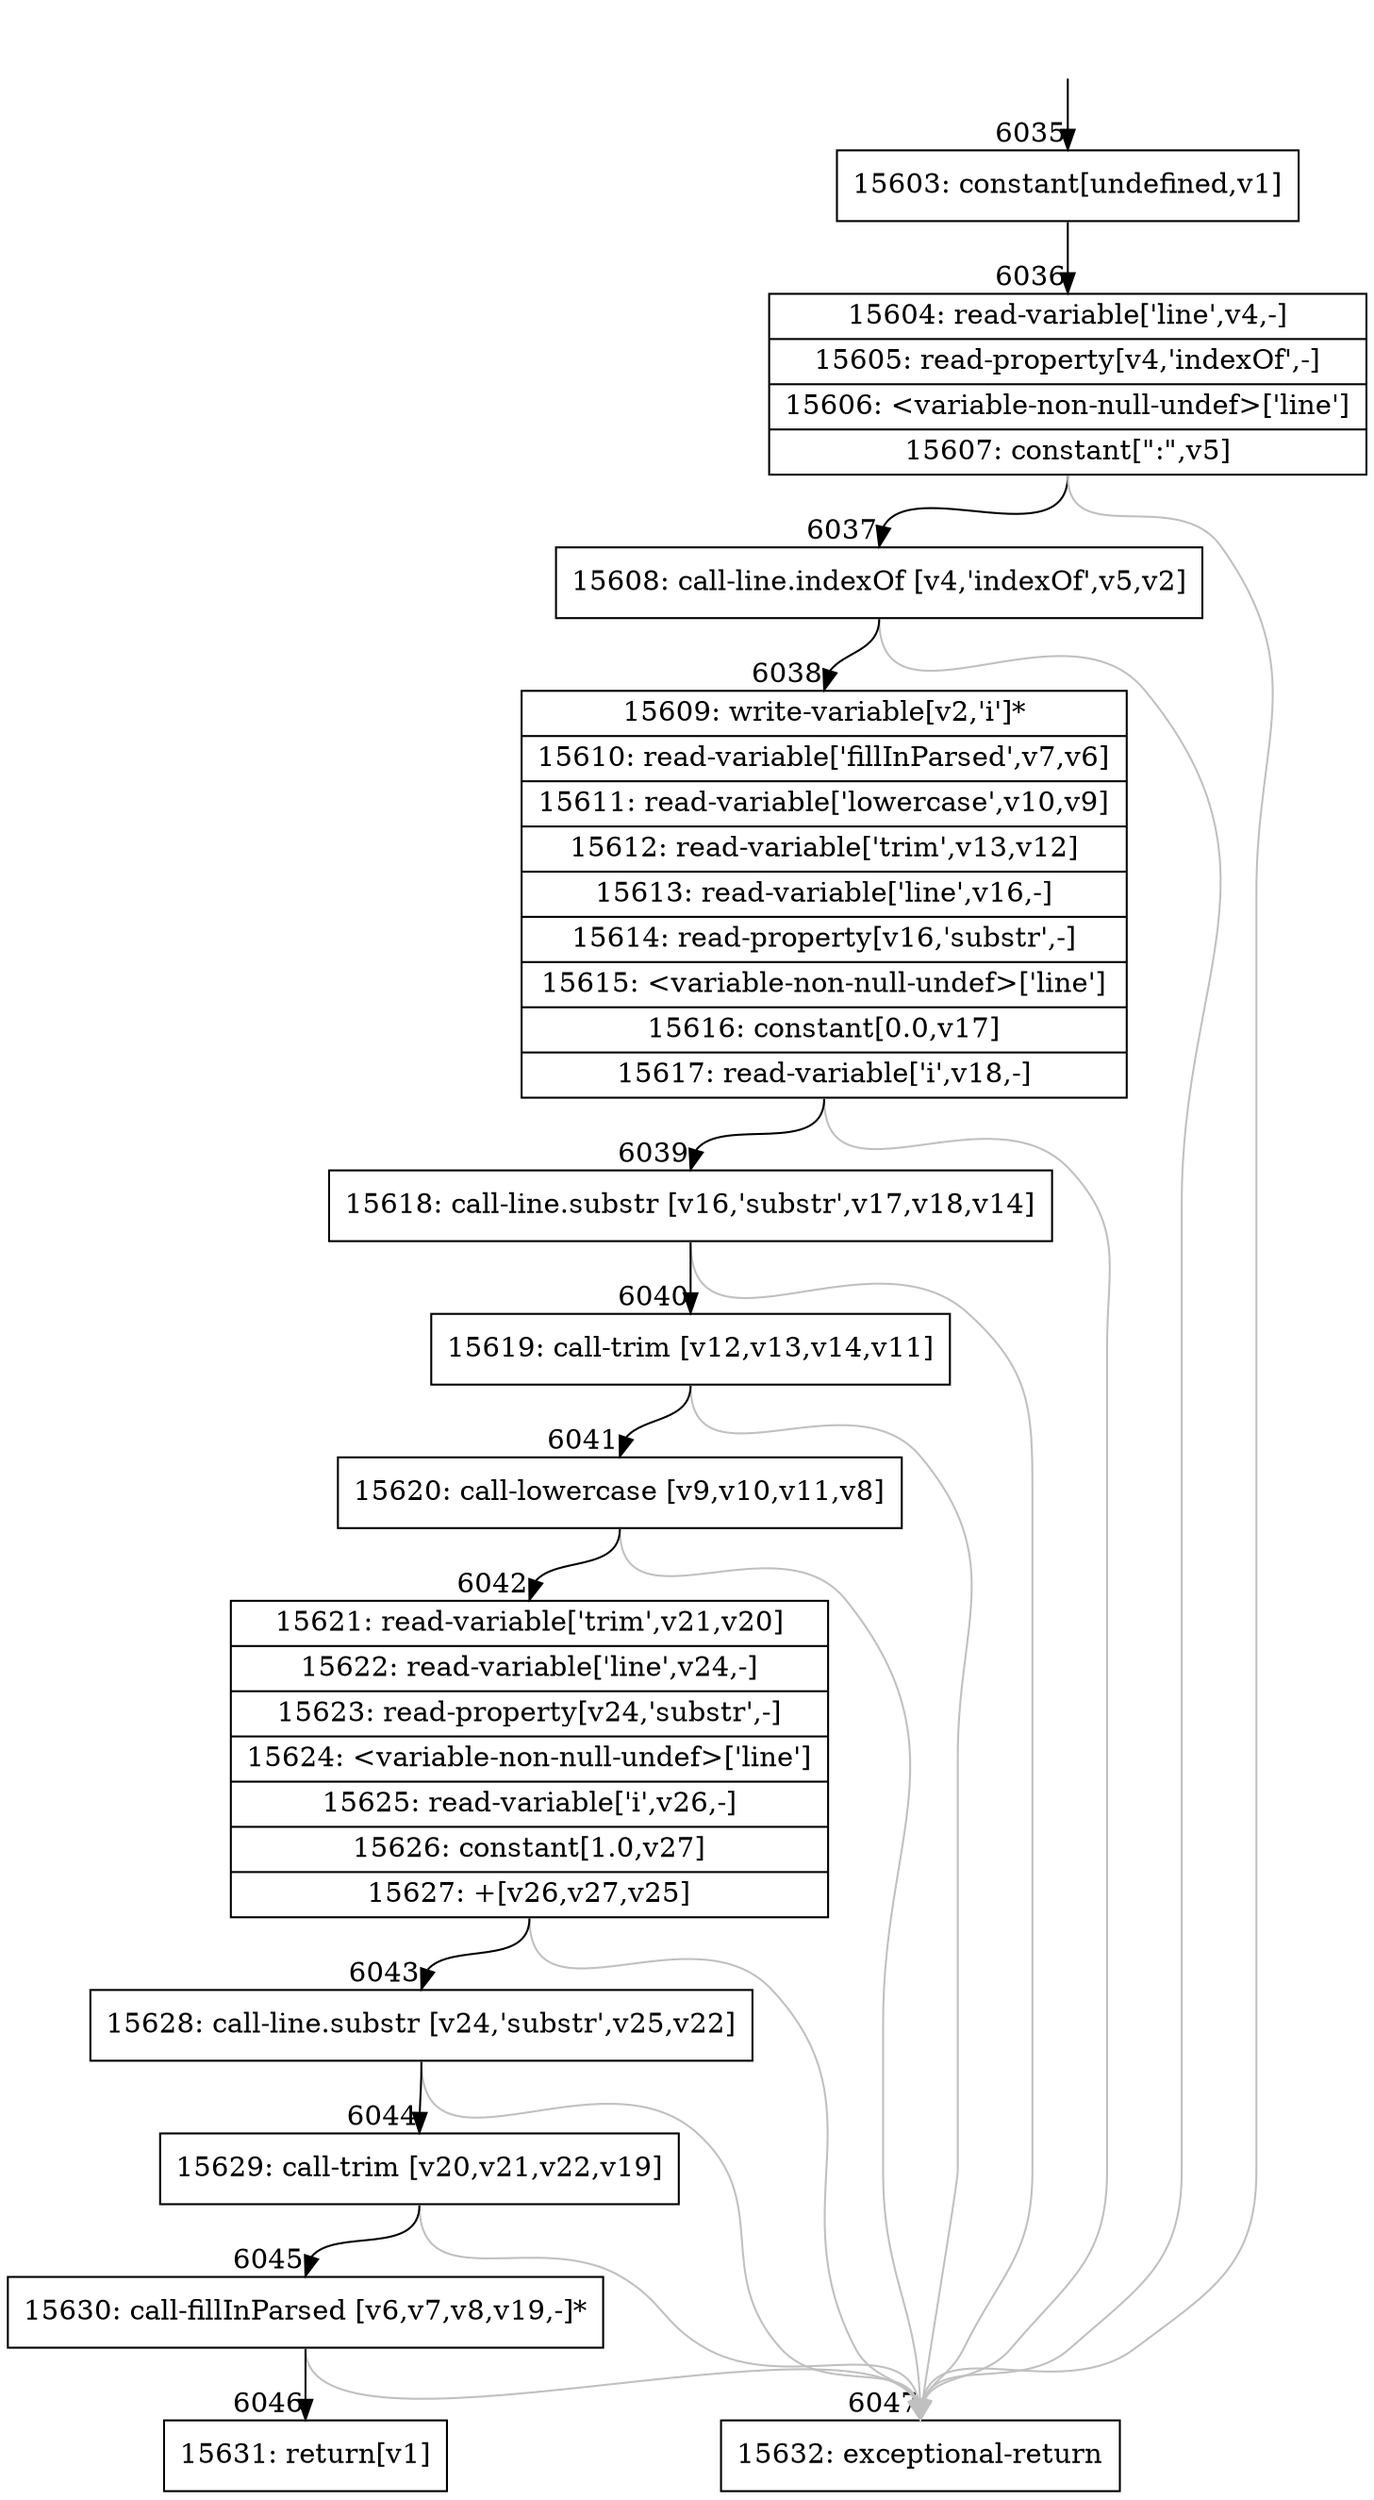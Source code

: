 digraph {
rankdir="TD"
BB_entry449[shape=none,label=""];
BB_entry449 -> BB6035 [tailport=s, headport=n, headlabel="    6035"]
BB6035 [shape=record label="{15603: constant[undefined,v1]}" ] 
BB6035 -> BB6036 [tailport=s, headport=n, headlabel="      6036"]
BB6036 [shape=record label="{15604: read-variable['line',v4,-]|15605: read-property[v4,'indexOf',-]|15606: \<variable-non-null-undef\>['line']|15607: constant[\":\",v5]}" ] 
BB6036 -> BB6037 [tailport=s, headport=n, headlabel="      6037"]
BB6036 -> BB6047 [tailport=s, headport=n, color=gray, headlabel="      6047"]
BB6037 [shape=record label="{15608: call-line.indexOf [v4,'indexOf',v5,v2]}" ] 
BB6037 -> BB6038 [tailport=s, headport=n, headlabel="      6038"]
BB6037 -> BB6047 [tailport=s, headport=n, color=gray]
BB6038 [shape=record label="{15609: write-variable[v2,'i']*|15610: read-variable['fillInParsed',v7,v6]|15611: read-variable['lowercase',v10,v9]|15612: read-variable['trim',v13,v12]|15613: read-variable['line',v16,-]|15614: read-property[v16,'substr',-]|15615: \<variable-non-null-undef\>['line']|15616: constant[0.0,v17]|15617: read-variable['i',v18,-]}" ] 
BB6038 -> BB6039 [tailport=s, headport=n, headlabel="      6039"]
BB6038 -> BB6047 [tailport=s, headport=n, color=gray]
BB6039 [shape=record label="{15618: call-line.substr [v16,'substr',v17,v18,v14]}" ] 
BB6039 -> BB6040 [tailport=s, headport=n, headlabel="      6040"]
BB6039 -> BB6047 [tailport=s, headport=n, color=gray]
BB6040 [shape=record label="{15619: call-trim [v12,v13,v14,v11]}" ] 
BB6040 -> BB6041 [tailport=s, headport=n, headlabel="      6041"]
BB6040 -> BB6047 [tailport=s, headport=n, color=gray]
BB6041 [shape=record label="{15620: call-lowercase [v9,v10,v11,v8]}" ] 
BB6041 -> BB6042 [tailport=s, headport=n, headlabel="      6042"]
BB6041 -> BB6047 [tailport=s, headport=n, color=gray]
BB6042 [shape=record label="{15621: read-variable['trim',v21,v20]|15622: read-variable['line',v24,-]|15623: read-property[v24,'substr',-]|15624: \<variable-non-null-undef\>['line']|15625: read-variable['i',v26,-]|15626: constant[1.0,v27]|15627: +[v26,v27,v25]}" ] 
BB6042 -> BB6043 [tailport=s, headport=n, headlabel="      6043"]
BB6042 -> BB6047 [tailport=s, headport=n, color=gray]
BB6043 [shape=record label="{15628: call-line.substr [v24,'substr',v25,v22]}" ] 
BB6043 -> BB6044 [tailport=s, headport=n, headlabel="      6044"]
BB6043 -> BB6047 [tailport=s, headport=n, color=gray]
BB6044 [shape=record label="{15629: call-trim [v20,v21,v22,v19]}" ] 
BB6044 -> BB6045 [tailport=s, headport=n, headlabel="      6045"]
BB6044 -> BB6047 [tailport=s, headport=n, color=gray]
BB6045 [shape=record label="{15630: call-fillInParsed [v6,v7,v8,v19,-]*}" ] 
BB6045 -> BB6046 [tailport=s, headport=n, headlabel="      6046"]
BB6045 -> BB6047 [tailport=s, headport=n, color=gray]
BB6046 [shape=record label="{15631: return[v1]}" ] 
BB6047 [shape=record label="{15632: exceptional-return}" ] 
//#$~ 9281
}
